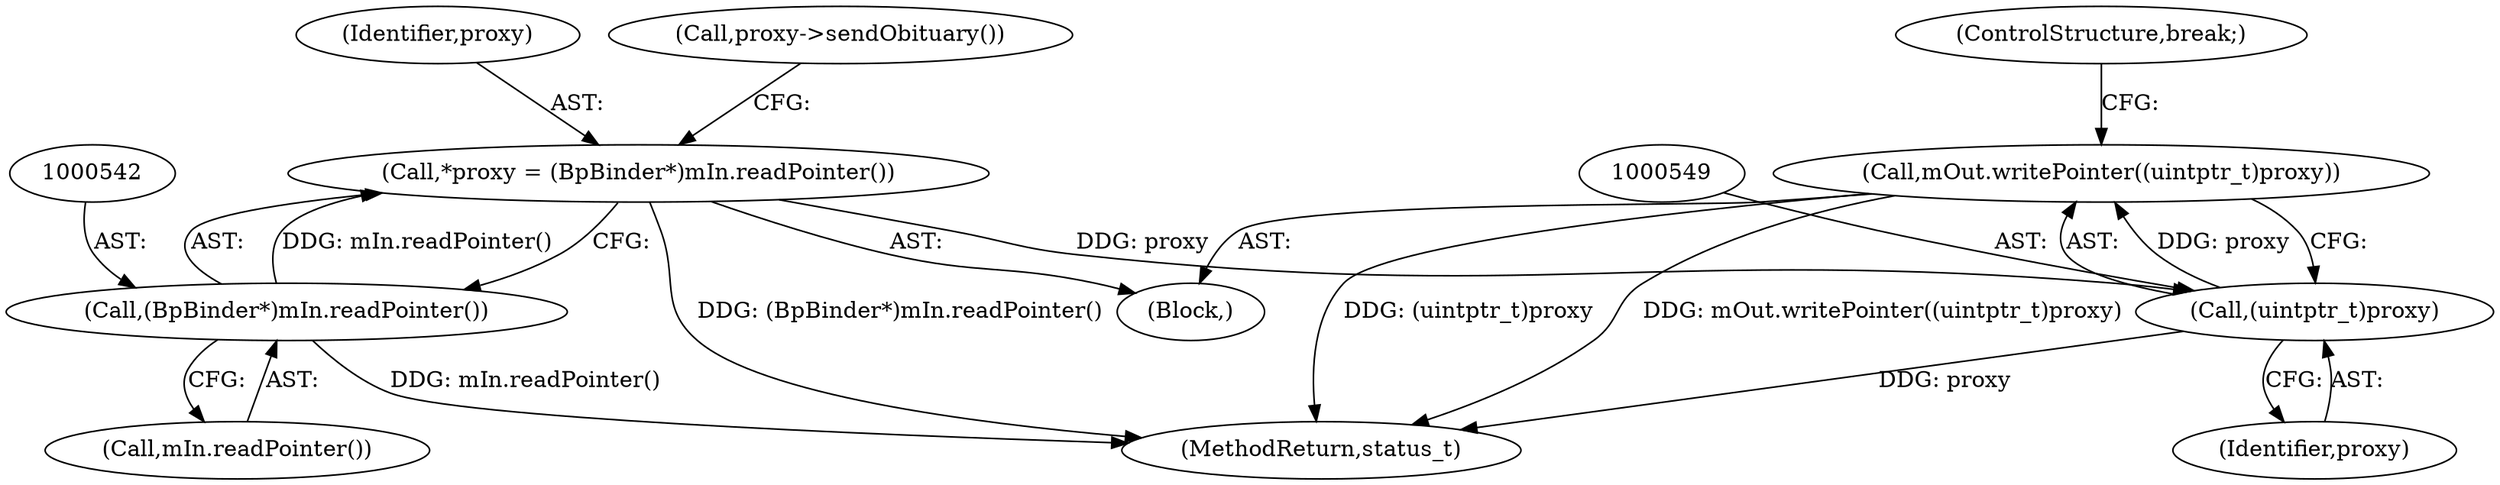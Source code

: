 digraph "0_Android_a59b827869a2ea04022dd225007f29af8d61837a@API" {
"1000547" [label="(Call,mOut.writePointer((uintptr_t)proxy))"];
"1000548" [label="(Call,(uintptr_t)proxy)"];
"1000539" [label="(Call,*proxy = (BpBinder*)mIn.readPointer())"];
"1000541" [label="(Call,(BpBinder*)mIn.readPointer())"];
"1000543" [label="(Call,mIn.readPointer())"];
"1000547" [label="(Call,mOut.writePointer((uintptr_t)proxy))"];
"1000537" [label="(Block,)"];
"1000541" [label="(Call,(BpBinder*)mIn.readPointer())"];
"1000539" [label="(Call,*proxy = (BpBinder*)mIn.readPointer())"];
"1000592" [label="(MethodReturn,status_t)"];
"1000551" [label="(ControlStructure,break;)"];
"1000540" [label="(Identifier,proxy)"];
"1000550" [label="(Identifier,proxy)"];
"1000548" [label="(Call,(uintptr_t)proxy)"];
"1000544" [label="(Call,proxy->sendObituary())"];
"1000547" -> "1000537"  [label="AST: "];
"1000547" -> "1000548"  [label="CFG: "];
"1000548" -> "1000547"  [label="AST: "];
"1000551" -> "1000547"  [label="CFG: "];
"1000547" -> "1000592"  [label="DDG: (uintptr_t)proxy"];
"1000547" -> "1000592"  [label="DDG: mOut.writePointer((uintptr_t)proxy)"];
"1000548" -> "1000547"  [label="DDG: proxy"];
"1000548" -> "1000550"  [label="CFG: "];
"1000549" -> "1000548"  [label="AST: "];
"1000550" -> "1000548"  [label="AST: "];
"1000548" -> "1000592"  [label="DDG: proxy"];
"1000539" -> "1000548"  [label="DDG: proxy"];
"1000539" -> "1000537"  [label="AST: "];
"1000539" -> "1000541"  [label="CFG: "];
"1000540" -> "1000539"  [label="AST: "];
"1000541" -> "1000539"  [label="AST: "];
"1000544" -> "1000539"  [label="CFG: "];
"1000539" -> "1000592"  [label="DDG: (BpBinder*)mIn.readPointer()"];
"1000541" -> "1000539"  [label="DDG: mIn.readPointer()"];
"1000541" -> "1000543"  [label="CFG: "];
"1000542" -> "1000541"  [label="AST: "];
"1000543" -> "1000541"  [label="AST: "];
"1000541" -> "1000592"  [label="DDG: mIn.readPointer()"];
}
